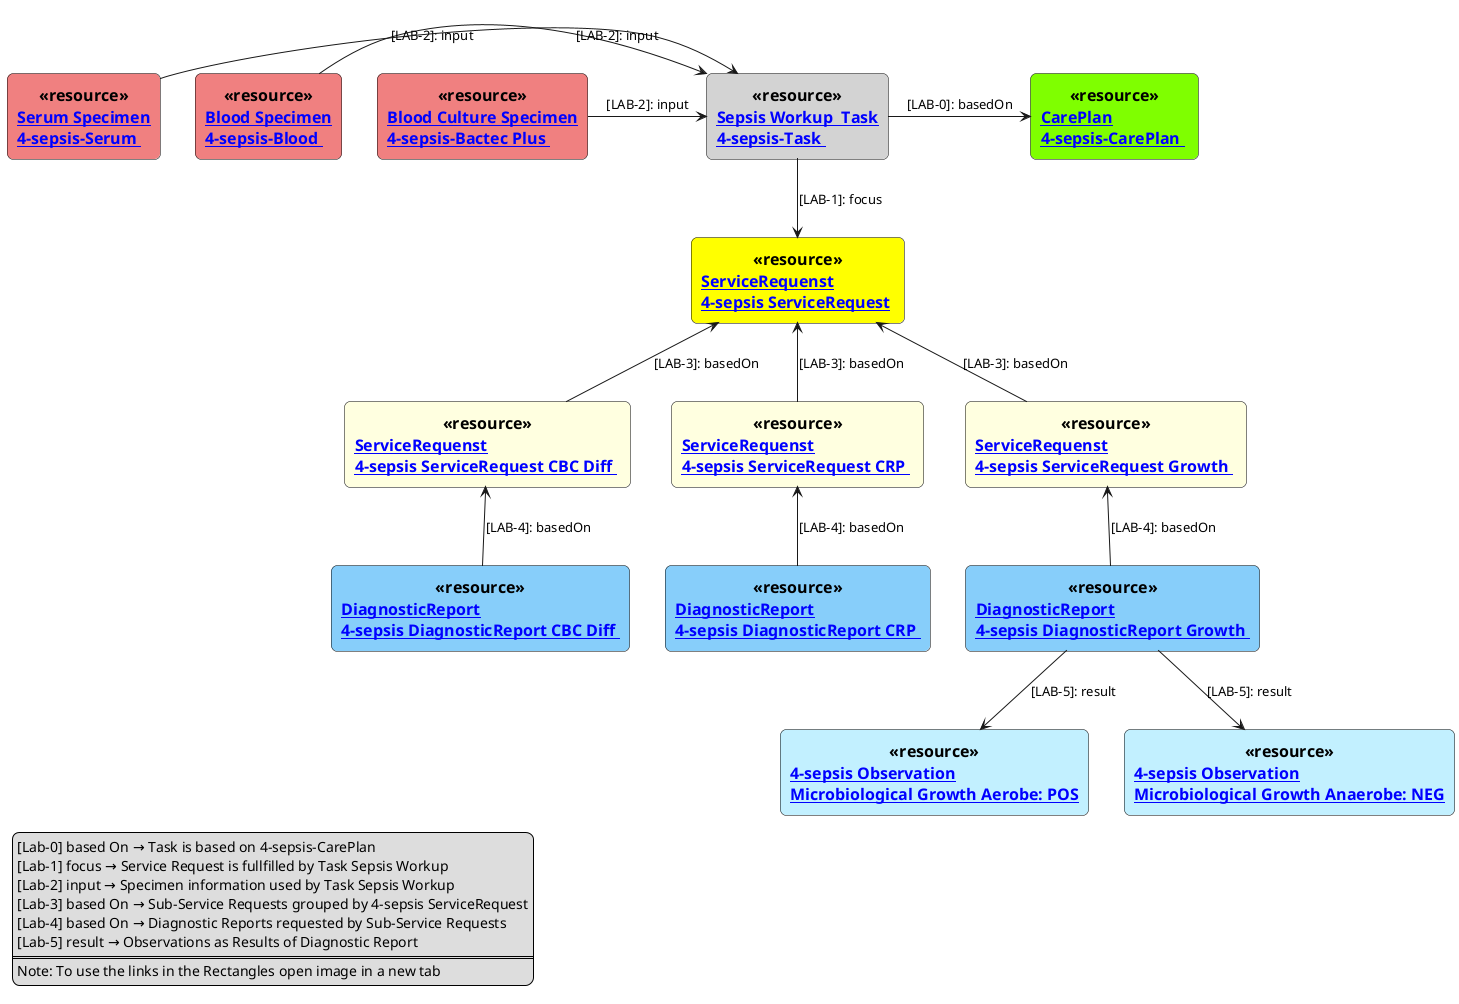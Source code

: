 @startuml 4-sepsis-task

skinparam rectangle<<resource>> {
  roundCorner 12
  BackgroundColor Blue
  BorderColor Black
  ArrowColor Black
  FontName Arial
  FontSize 16
  FontStyle Bold
}

rectangle "[[ CarePlan-4-sepsis-CarePlan.html CarePlan\n4-sepsis-CarePlan ]] " as CP <<$bProcess>><<resource>> #Chartreuse
rectangle "[[ ServiceRequest-4-sepsis-ServiceRequest.html ServiceRequenst\n4-sepsis ServiceRequest]] " as SR <<$bProcess>><<resource>> #Yellow
rectangle "[[ ServiceRequest-4-sepsis-ServiceRequestCBCDiff.html ServiceRequenst\n4-sepsis ServiceRequest CBC Diff ]] " as SRDIFF <<$bProcess>><<resource>> #LightYellow
rectangle "[[ ServiceRequest-4-sepsis-ServiceRequestCRP.html ServiceRequenst\n4-sepsis ServiceRequest CRP ]] " as SRCRP <<$bProcess>><<resource>> #LightYellow
rectangle "[[ ServiceRequest-4-sepsis-ServiceRequestGrowth.html ServiceRequenst\n4-sepsis ServiceRequest Growth ]] " as SRG <<$bProcess>><<resource>> #LightYellow

rectangle "[[ DiagnosticReport-4-sepsis-DiagnosticReportGrowth.html DiagnosticReport\n4-sepsis DiagnosticReport Growth ]]" as DRG <<$bProcess>><<resource>> #LightSkyBlue
rectangle "[[ DiagnosticReport-4-sepsis-DiagnosticReportCBCDiff.html DiagnosticReport\n4-sepsis DiagnosticReport CBC Diff ]]" as DRDIFF <<$bProcess>><<resource>> #LightSkyBlue
rectangle "[[ DiagnosticReport-4-sepsis-DiagnosticReportCRP.html DiagnosticReport\n4-sepsis DiagnosticReport CRP ]]" as DRCRP <<$bProcess>><<resource>> #LightSkyBlue

rectangle "[[ Observation-observationMicrobiolGrowthAerobe.html 4-sepsis Observation\nMicrobiological Growth Aerobe: POS]]" as OMA <<$bProcess>><<resource>> #APPLICATION
rectangle "[[ Observation-observationMicrobiolGrowthAnaerobe.html 4-sepsis Observation\nMicrobiological Growth Anaerobe: NEG]]" as OMANA <<$bProcess>><<resource>> #APPLICATION

rectangle "[[ Task-4-sepsis-Task.html Sepsis Workup  Task\n4-sepsis-Task ]]" as T1 <<$bProcess>><<resource>> #LightGray
rectangle "[[ Specimen-4-sepsis-Blood-bactec-plus.html Blood Culture Specimen\n4-sepsis-Bactec Plus ]]" as BBS <<$bProcess>><<resource>> #LightCoral
rectangle "[[ Specimen-4-sepsis-Blood.html Blood Specimen\n4-sepsis-Blood ]]" as BS <<$bProcess>><<resource>> #LightCoral
rectangle "[[ Specimen-4-sepsis-Serum.html Serum Specimen\n4-sepsis-Serum ]]" as SS <<$bProcess>><<resource>> #LightCoral

SR <-down- SRG : [LAB-3]: basedOn
SR <-down- SRDIFF : [LAB-3]: basedOn
SR <-down- SRCRP : [LAB-3]: basedOn
SRG <-down- DRG : [LAB-4]: basedOn
SRDIFF <-down- DRDIFF : [LAB-4]: basedOn
SRCRP <-down- DRCRP : [LAB-4]: basedOn
DRG -down-> OMA : [LAB-5]: result
DRG -down-> OMANA : [LAB-5]: result

SR <-up- T1 : [LAB-1]: focus
CP <-left- T1 : [LAB-0]: basedOn
T1 <-left- BBS : [LAB-2]: input
T1 <-left- BS : [LAB-2]: input
T1 <-left- SS : [LAB-2]: input

legend left
[Lab-0] based On → Task is based on 4-sepsis-CarePlan
[Lab-1] focus → Service Request is fullfilled by Task Sepsis Workup
[Lab-2] input → Specimen information used by Task Sepsis Workup
[Lab-3] based On → Sub-Service Requests grouped by 4-sepsis ServiceRequest
[Lab-4] based On → Diagnostic Reports requested by Sub-Service Requests
[Lab-5] result → Observations as Results of Diagnostic Report
====
Note: To use the links in the Rectangles open image in a new tab
endlegend

@enduml
